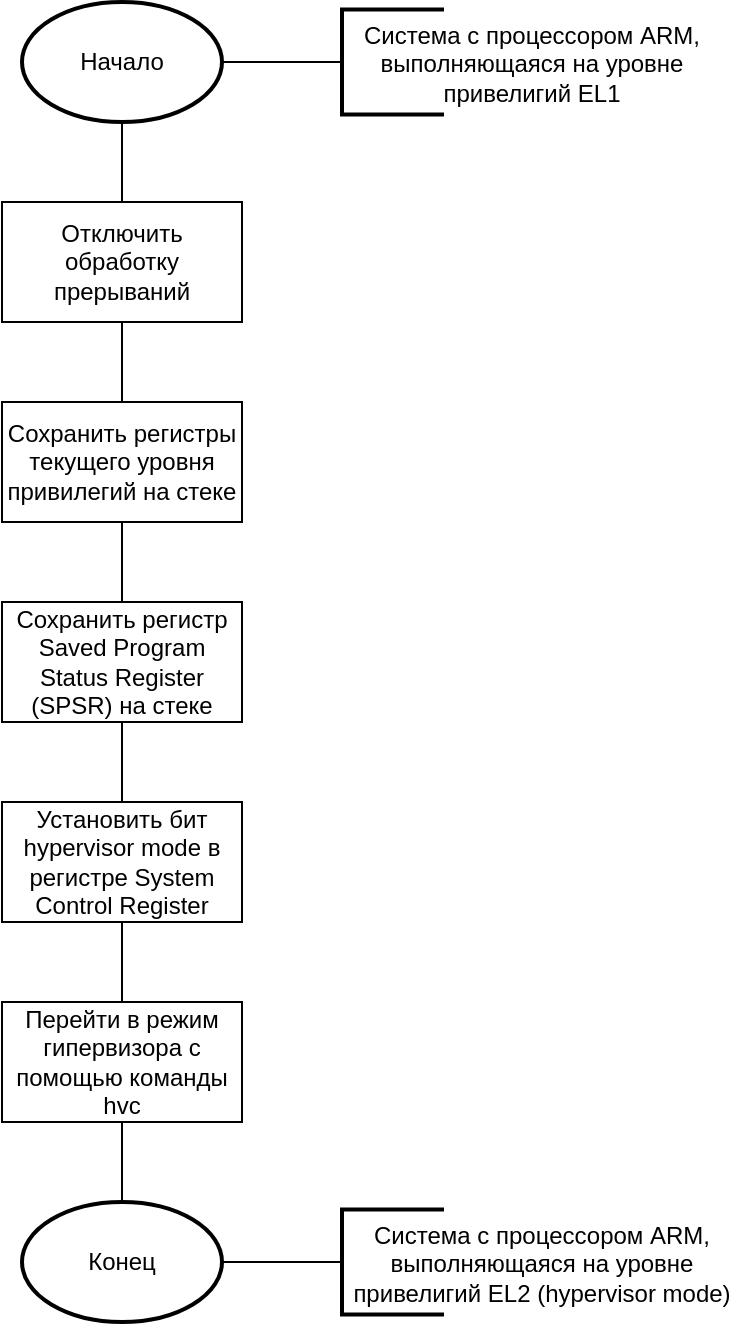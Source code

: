 <mxfile version="22.1.7" type="device">
  <diagram name="Page-1" id="4S3-3NscXAcKQnaS1862">
    <mxGraphModel dx="1673" dy="935" grid="1" gridSize="10" guides="1" tooltips="1" connect="1" arrows="1" fold="1" page="1" pageScale="1" pageWidth="850" pageHeight="1100" math="0" shadow="0">
      <root>
        <mxCell id="0" />
        <mxCell id="1" parent="0" />
        <mxCell id="8GCVn3EsIg8ccyJKekS--3" value="Начало" style="strokeWidth=2;html=1;shape=mxgraph.flowchart.start_1;whiteSpace=wrap;" vertex="1" parent="1">
          <mxGeometry x="210" y="120" width="100" height="60" as="geometry" />
        </mxCell>
        <mxCell id="8GCVn3EsIg8ccyJKekS--4" value="Отключить обработку прерываний" style="rounded=0;whiteSpace=wrap;html=1;" vertex="1" parent="1">
          <mxGeometry x="200" y="220" width="120" height="60" as="geometry" />
        </mxCell>
        <mxCell id="8GCVn3EsIg8ccyJKekS--5" value="Сохранить регистры текущего уровня привилегий на стеке" style="rounded=0;whiteSpace=wrap;html=1;" vertex="1" parent="1">
          <mxGeometry x="200" y="320" width="120" height="60" as="geometry" />
        </mxCell>
        <mxCell id="8GCVn3EsIg8ccyJKekS--6" value="Установить бит hypervisor mode в регистре System Control Register" style="rounded=0;whiteSpace=wrap;html=1;" vertex="1" parent="1">
          <mxGeometry x="200" y="520" width="120" height="60" as="geometry" />
        </mxCell>
        <mxCell id="8GCVn3EsIg8ccyJKekS--7" value="Сохранить регистр Saved Program Status Register (SPSR) на стеке" style="rounded=0;whiteSpace=wrap;html=1;" vertex="1" parent="1">
          <mxGeometry x="200" y="420" width="120" height="60" as="geometry" />
        </mxCell>
        <mxCell id="8GCVn3EsIg8ccyJKekS--8" value="Перейти в режим гипервизора с помощью команды hvc" style="rounded=0;whiteSpace=wrap;html=1;" vertex="1" parent="1">
          <mxGeometry x="200" y="620" width="120" height="60" as="geometry" />
        </mxCell>
        <mxCell id="8GCVn3EsIg8ccyJKekS--12" value="" style="endArrow=none;html=1;rounded=0;entryX=0.5;entryY=1;entryDx=0;entryDy=0;exitX=0.5;exitY=0;exitDx=0;exitDy=0;" edge="1" parent="1" source="8GCVn3EsIg8ccyJKekS--5" target="8GCVn3EsIg8ccyJKekS--4">
          <mxGeometry width="50" height="50" relative="1" as="geometry">
            <mxPoint x="400" y="520" as="sourcePoint" />
            <mxPoint x="450" y="470" as="targetPoint" />
          </mxGeometry>
        </mxCell>
        <mxCell id="8GCVn3EsIg8ccyJKekS--13" value="" style="endArrow=none;html=1;rounded=0;entryX=0.5;entryY=1;entryDx=0;entryDy=0;exitX=0.5;exitY=0;exitDx=0;exitDy=0;" edge="1" parent="1" source="8GCVn3EsIg8ccyJKekS--7" target="8GCVn3EsIg8ccyJKekS--5">
          <mxGeometry width="50" height="50" relative="1" as="geometry">
            <mxPoint x="400" y="520" as="sourcePoint" />
            <mxPoint x="450" y="470" as="targetPoint" />
          </mxGeometry>
        </mxCell>
        <mxCell id="8GCVn3EsIg8ccyJKekS--14" value="" style="endArrow=none;html=1;rounded=0;exitX=0.5;exitY=1;exitDx=0;exitDy=0;entryX=0.5;entryY=0;entryDx=0;entryDy=0;" edge="1" parent="1" source="8GCVn3EsIg8ccyJKekS--7" target="8GCVn3EsIg8ccyJKekS--6">
          <mxGeometry width="50" height="50" relative="1" as="geometry">
            <mxPoint x="400" y="520" as="sourcePoint" />
            <mxPoint x="450" y="470" as="targetPoint" />
          </mxGeometry>
        </mxCell>
        <mxCell id="8GCVn3EsIg8ccyJKekS--15" value="" style="endArrow=none;html=1;rounded=0;exitX=0.5;exitY=1;exitDx=0;exitDy=0;entryX=0.5;entryY=0;entryDx=0;entryDy=0;" edge="1" parent="1" source="8GCVn3EsIg8ccyJKekS--6" target="8GCVn3EsIg8ccyJKekS--8">
          <mxGeometry width="50" height="50" relative="1" as="geometry">
            <mxPoint x="400" y="520" as="sourcePoint" />
            <mxPoint x="450" y="470" as="targetPoint" />
          </mxGeometry>
        </mxCell>
        <mxCell id="8GCVn3EsIg8ccyJKekS--16" value="Конец" style="strokeWidth=2;html=1;shape=mxgraph.flowchart.start_1;whiteSpace=wrap;" vertex="1" parent="1">
          <mxGeometry x="210" y="720" width="100" height="60" as="geometry" />
        </mxCell>
        <mxCell id="8GCVn3EsIg8ccyJKekS--17" value="" style="endArrow=none;html=1;rounded=0;entryX=0.5;entryY=1;entryDx=0;entryDy=0;entryPerimeter=0;exitX=0.5;exitY=0;exitDx=0;exitDy=0;" edge="1" parent="1" source="8GCVn3EsIg8ccyJKekS--4" target="8GCVn3EsIg8ccyJKekS--3">
          <mxGeometry width="50" height="50" relative="1" as="geometry">
            <mxPoint x="400" y="520" as="sourcePoint" />
            <mxPoint x="450" y="470" as="targetPoint" />
          </mxGeometry>
        </mxCell>
        <mxCell id="8GCVn3EsIg8ccyJKekS--18" value="" style="endArrow=none;html=1;rounded=0;exitX=0.5;exitY=1;exitDx=0;exitDy=0;entryX=0.5;entryY=0;entryDx=0;entryDy=0;entryPerimeter=0;" edge="1" parent="1" source="8GCVn3EsIg8ccyJKekS--8" target="8GCVn3EsIg8ccyJKekS--16">
          <mxGeometry width="50" height="50" relative="1" as="geometry">
            <mxPoint x="400" y="520" as="sourcePoint" />
            <mxPoint x="450" y="470" as="targetPoint" />
          </mxGeometry>
        </mxCell>
        <mxCell id="8GCVn3EsIg8ccyJKekS--20" value="" style="html=1;dashed=0;whiteSpace=wrap;shape=partialRectangle;right=0;fillColor=none;strokeWidth=2;" vertex="1" parent="1">
          <mxGeometry x="370" y="123.75" width="50" height="52.5" as="geometry" />
        </mxCell>
        <mxCell id="8GCVn3EsIg8ccyJKekS--21" value="Система с процессором ARM, выполняющаяся на уровне привелигий EL1" style="text;html=1;strokeColor=none;fillColor=none;align=center;verticalAlign=middle;whiteSpace=wrap;rounded=0;" vertex="1" parent="1">
          <mxGeometry x="370" y="126.25" width="190" height="50" as="geometry" />
        </mxCell>
        <mxCell id="8GCVn3EsIg8ccyJKekS--23" value="" style="endArrow=none;html=1;rounded=0;exitX=1;exitY=0.5;exitDx=0;exitDy=0;exitPerimeter=0;" edge="1" parent="1" source="8GCVn3EsIg8ccyJKekS--3">
          <mxGeometry width="50" height="50" relative="1" as="geometry">
            <mxPoint x="400" y="430" as="sourcePoint" />
            <mxPoint x="370" y="150" as="targetPoint" />
          </mxGeometry>
        </mxCell>
        <mxCell id="8GCVn3EsIg8ccyJKekS--24" value="" style="html=1;dashed=0;whiteSpace=wrap;shape=partialRectangle;right=0;fillColor=none;strokeWidth=2;" vertex="1" parent="1">
          <mxGeometry x="370" y="723.75" width="50" height="52.5" as="geometry" />
        </mxCell>
        <mxCell id="8GCVn3EsIg8ccyJKekS--25" value="Система с процессором ARM, выполняющаяся на уровне привелигий EL2 (hypervisor mode)" style="text;html=1;strokeColor=none;fillColor=none;align=center;verticalAlign=middle;whiteSpace=wrap;rounded=0;" vertex="1" parent="1">
          <mxGeometry x="370" y="726.25" width="200" height="50" as="geometry" />
        </mxCell>
        <mxCell id="8GCVn3EsIg8ccyJKekS--26" value="" style="endArrow=none;html=1;rounded=0;exitX=1;exitY=0.5;exitDx=0;exitDy=0;exitPerimeter=0;" edge="1" parent="1">
          <mxGeometry width="50" height="50" relative="1" as="geometry">
            <mxPoint x="310" y="750" as="sourcePoint" />
            <mxPoint x="370" y="750" as="targetPoint" />
          </mxGeometry>
        </mxCell>
      </root>
    </mxGraphModel>
  </diagram>
</mxfile>
